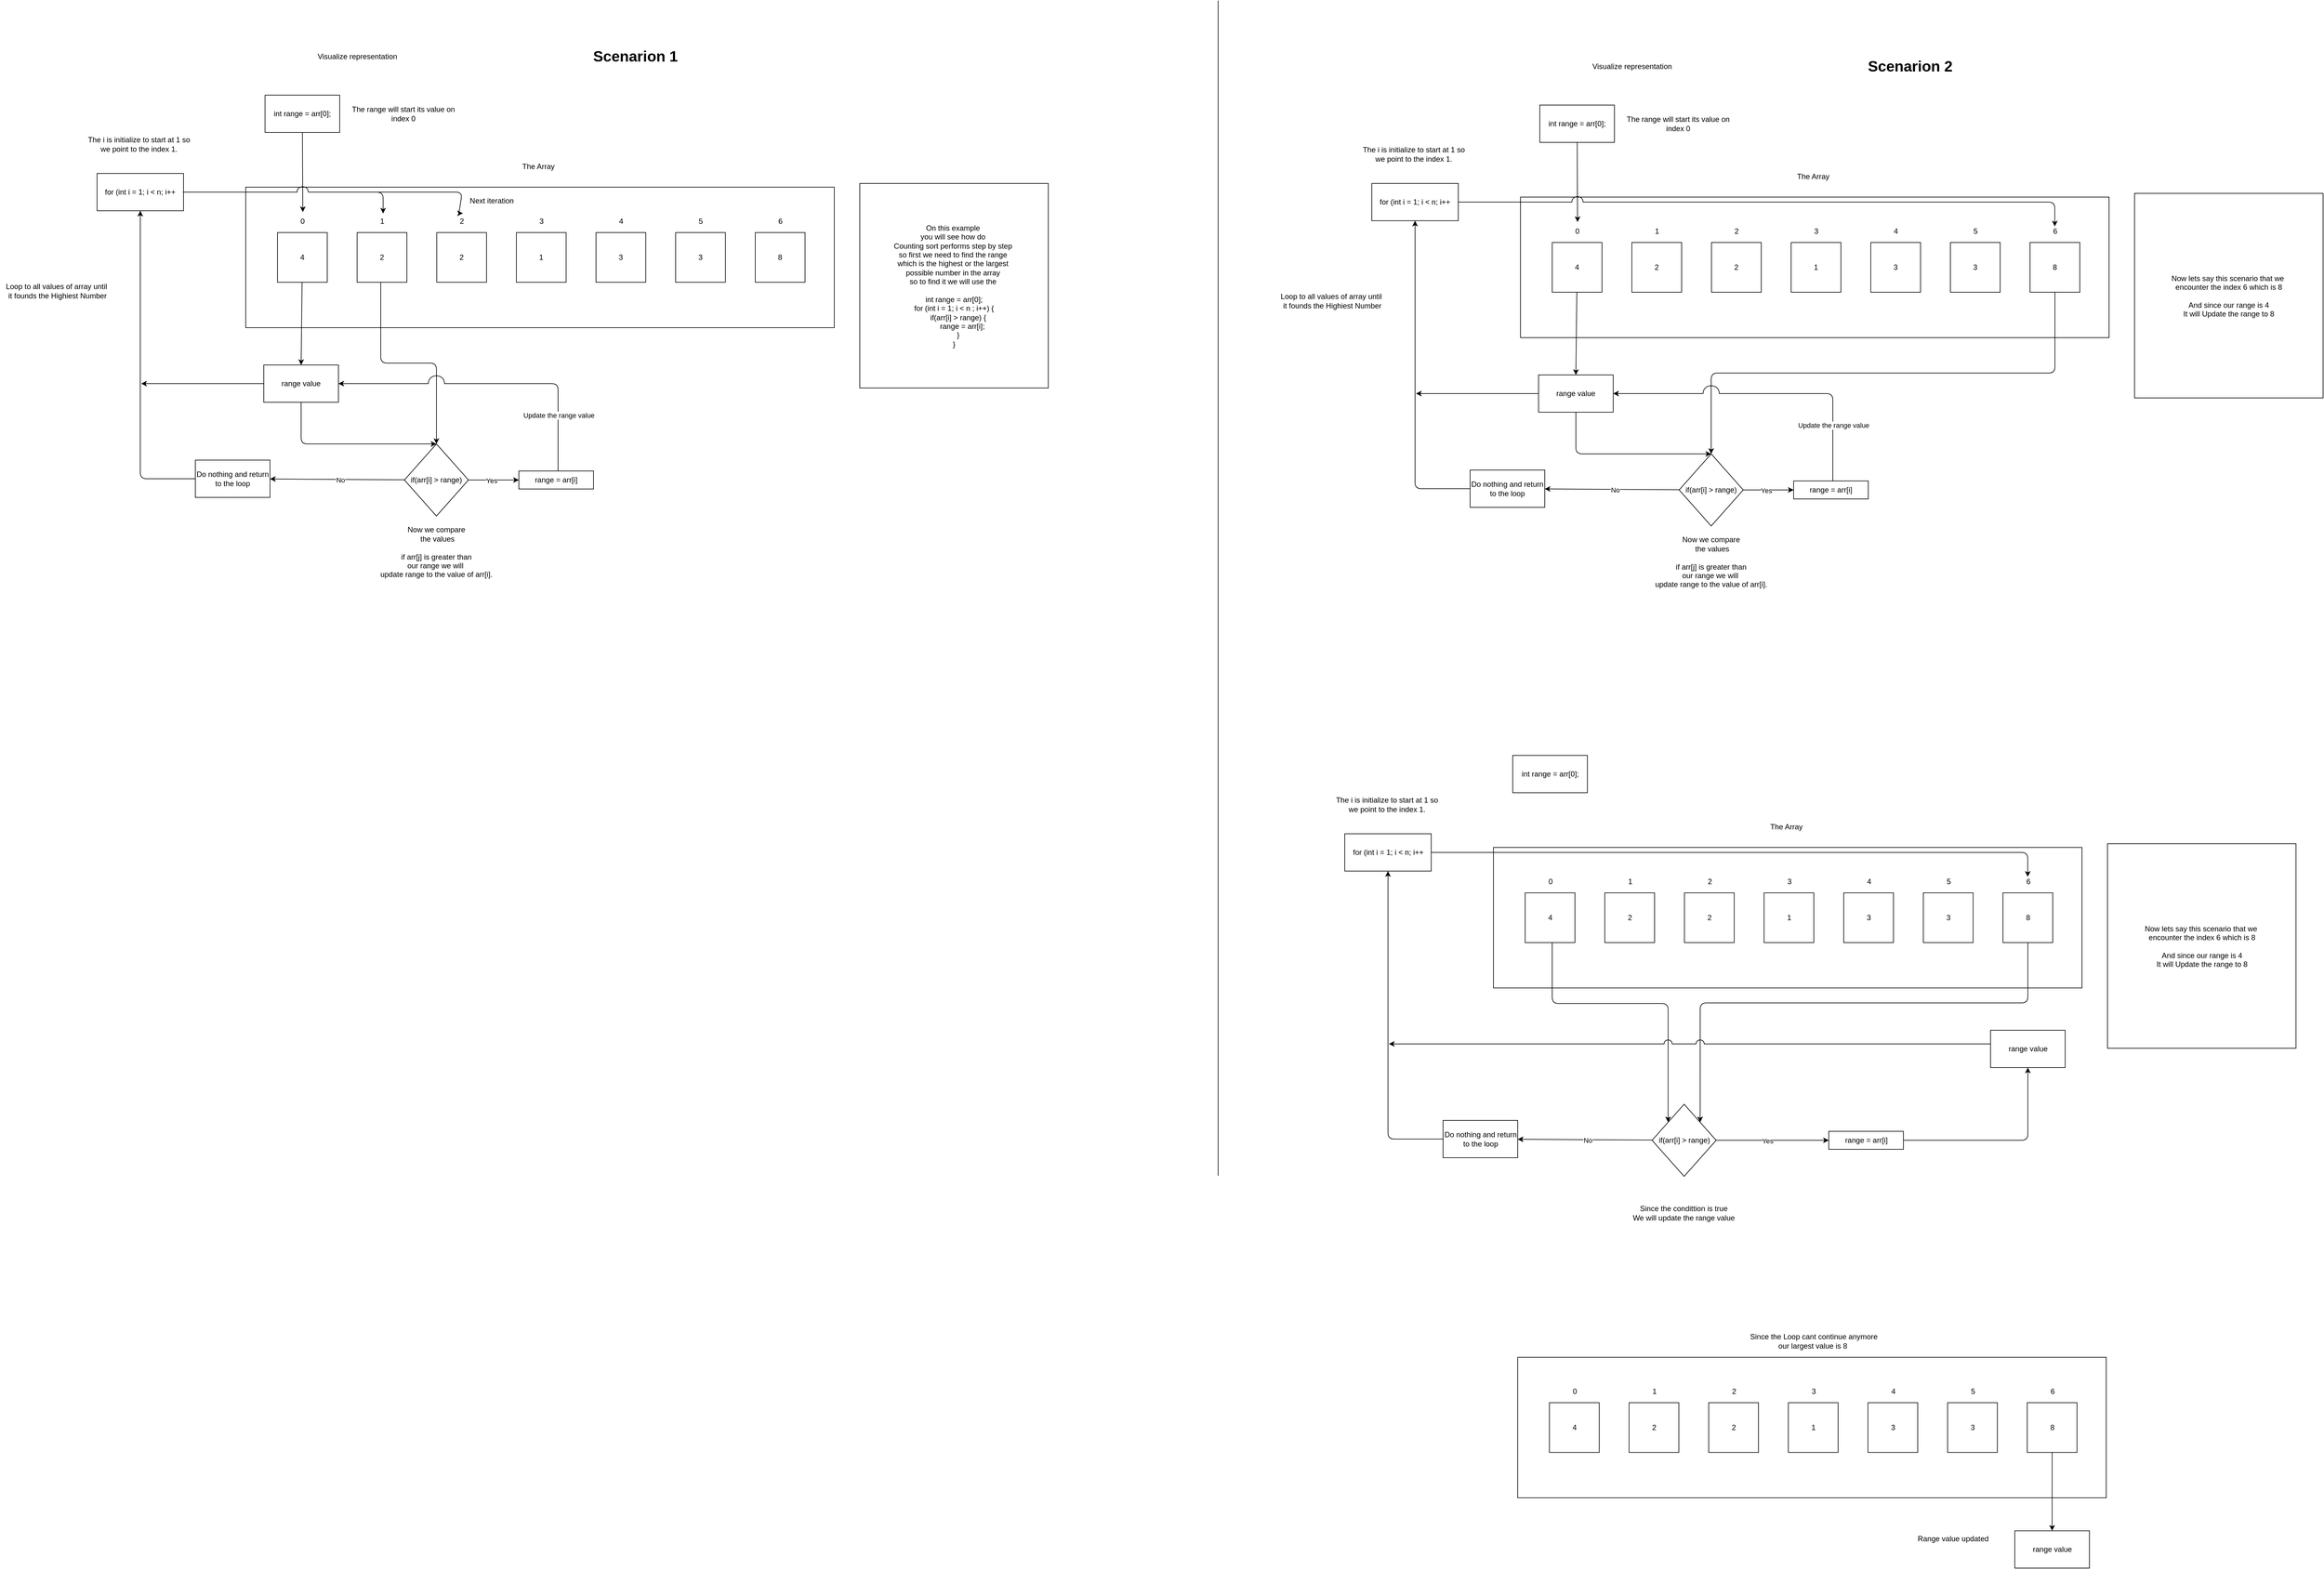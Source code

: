 <mxfile>
    <diagram id="0ZF1wBq1yI_rVIPCy_XU" name="Page-1">
        <mxGraphModel dx="3703" dy="2351" grid="0" gridSize="10" guides="1" tooltips="1" connect="1" arrows="1" fold="1" page="0" pageScale="1" pageWidth="1100" pageHeight="850" math="0" shadow="0">
            <root>
                <mxCell id="0"/>
                <mxCell id="1" parent="0"/>
                <mxCell id="2" value="Visualize representation&lt;div&gt;&lt;br&gt;&lt;/div&gt;" style="text;html=1;align=center;verticalAlign=middle;resizable=0;points=[];autosize=1;strokeColor=none;fillColor=none;movable=0;rotatable=0;deletable=0;editable=0;locked=1;connectable=0;" parent="1" vertex="1">
                    <mxGeometry x="358" y="86" width="146" height="41" as="geometry"/>
                </mxCell>
                <mxCell id="3" value="&amp;nbsp; &amp;nbsp;" style="rounded=0;whiteSpace=wrap;html=1;movable=0;resizable=0;rotatable=0;deletable=0;editable=0;locked=1;connectable=0;" parent="1" vertex="1">
                    <mxGeometry x="252" y="310" width="946" height="226" as="geometry"/>
                </mxCell>
                <mxCell id="4" value="The Array" style="text;html=1;align=center;verticalAlign=middle;resizable=0;points=[];autosize=1;strokeColor=none;fillColor=none;movable=0;rotatable=0;deletable=0;editable=0;locked=1;connectable=0;" parent="1" vertex="1">
                    <mxGeometry x="687" y="264" width="70" height="26" as="geometry"/>
                </mxCell>
                <mxCell id="38" style="edgeStyle=orthogonalEdgeStyle;html=1;entryX=0.5;entryY=0;entryDx=0;entryDy=0;exitX=0.5;exitY=1;exitDx=0;exitDy=0;movable=0;resizable=0;rotatable=0;deletable=0;editable=0;locked=1;connectable=0;" parent="1" source="44" target="37" edge="1">
                    <mxGeometry relative="1" as="geometry">
                        <mxPoint x="341" y="683" as="sourcePoint"/>
                        <Array as="points">
                            <mxPoint x="341" y="723"/>
                        </Array>
                    </mxGeometry>
                </mxCell>
                <mxCell id="68" style="edgeStyle=none;html=1;entryX=0.5;entryY=0;entryDx=0;entryDy=0;movable=0;resizable=0;rotatable=0;deletable=0;editable=0;locked=1;connectable=0;" parent="1" source="6" target="44" edge="1">
                    <mxGeometry relative="1" as="geometry"/>
                </mxCell>
                <mxCell id="6" value="4" style="whiteSpace=wrap;html=1;aspect=fixed;movable=0;resizable=0;rotatable=0;deletable=0;editable=0;locked=1;connectable=0;" parent="1" vertex="1">
                    <mxGeometry x="303" y="383" width="80" height="80" as="geometry"/>
                </mxCell>
                <mxCell id="39" style="edgeStyle=orthogonalEdgeStyle;html=1;entryX=0.5;entryY=0;entryDx=0;entryDy=0;movable=0;resizable=0;rotatable=0;deletable=0;editable=0;locked=1;connectable=0;" parent="1" source="7" target="37" edge="1">
                    <mxGeometry relative="1" as="geometry">
                        <Array as="points">
                            <mxPoint x="469" y="593"/>
                            <mxPoint x="559" y="593"/>
                        </Array>
                    </mxGeometry>
                </mxCell>
                <mxCell id="7" value="2" style="whiteSpace=wrap;html=1;aspect=fixed;movable=0;resizable=0;rotatable=0;deletable=0;editable=0;locked=1;connectable=0;" parent="1" vertex="1">
                    <mxGeometry x="431" y="383" width="80" height="80" as="geometry"/>
                </mxCell>
                <mxCell id="8" value="2" style="whiteSpace=wrap;html=1;aspect=fixed;movable=0;resizable=0;rotatable=0;deletable=0;editable=0;locked=1;connectable=0;" parent="1" vertex="1">
                    <mxGeometry x="559" y="383" width="80" height="80" as="geometry"/>
                </mxCell>
                <mxCell id="9" value="1" style="whiteSpace=wrap;html=1;aspect=fixed;movable=0;resizable=0;rotatable=0;deletable=0;editable=0;locked=1;connectable=0;" parent="1" vertex="1">
                    <mxGeometry x="687" y="383" width="80" height="80" as="geometry"/>
                </mxCell>
                <mxCell id="10" value="3" style="whiteSpace=wrap;html=1;aspect=fixed;movable=0;resizable=0;rotatable=0;deletable=0;editable=0;locked=1;connectable=0;" parent="1" vertex="1">
                    <mxGeometry x="815" y="383" width="80" height="80" as="geometry"/>
                </mxCell>
                <mxCell id="11" value="3" style="whiteSpace=wrap;html=1;aspect=fixed;movable=0;resizable=0;rotatable=0;deletable=0;editable=0;locked=1;connectable=0;" parent="1" vertex="1">
                    <mxGeometry x="943" y="383" width="80" height="80" as="geometry"/>
                </mxCell>
                <mxCell id="12" value="8" style="whiteSpace=wrap;html=1;aspect=fixed;movable=0;resizable=0;rotatable=0;deletable=0;editable=0;locked=1;connectable=0;" parent="1" vertex="1">
                    <mxGeometry x="1071" y="383" width="80" height="80" as="geometry"/>
                </mxCell>
                <mxCell id="14" value="On this example&amp;nbsp;&lt;div&gt;you will see how do&amp;nbsp;&lt;/div&gt;&lt;div&gt;Counting sort performs step by step&amp;nbsp;&lt;div&gt;so first we need to find the range&amp;nbsp;&lt;/div&gt;&lt;div&gt;which is the highest or the largest&amp;nbsp;&lt;/div&gt;&lt;div&gt;possible number in the array&amp;nbsp;&lt;/div&gt;&lt;div&gt;so to find it we will use the&amp;nbsp;&lt;/div&gt;&lt;div&gt;&lt;br&gt;&lt;/div&gt;&lt;div&gt;&lt;div&gt;int range = arr[0];&lt;/div&gt;&lt;div&gt;for (int i = 1; i &amp;lt; n ; i++) {&lt;/div&gt;&lt;div&gt;&amp;nbsp; &amp;nbsp; if(arr[i] &amp;gt; range) {&lt;/div&gt;&lt;div&gt;&amp;nbsp; &amp;nbsp; &amp;nbsp; &amp;nbsp; range = arr[i];&lt;/div&gt;&lt;div&gt;&amp;nbsp; &amp;nbsp; }&lt;/div&gt;&lt;div&gt;}&lt;/div&gt;&lt;/div&gt;&lt;/div&gt;" style="rounded=0;whiteSpace=wrap;html=1;movable=0;resizable=0;rotatable=0;deletable=0;editable=0;locked=1;connectable=0;" parent="1" vertex="1">
                    <mxGeometry x="1239" y="304" width="303" height="329" as="geometry"/>
                </mxCell>
                <mxCell id="16" value="0" style="text;html=1;align=center;verticalAlign=middle;resizable=0;points=[];autosize=1;strokeColor=none;fillColor=none;movable=0;rotatable=0;deletable=0;editable=0;locked=1;connectable=0;" parent="1" vertex="1">
                    <mxGeometry x="330.5" y="352" width="25" height="26" as="geometry"/>
                </mxCell>
                <mxCell id="17" value="1" style="text;html=1;align=center;verticalAlign=middle;resizable=0;points=[];autosize=1;strokeColor=none;fillColor=none;movable=0;rotatable=0;deletable=0;editable=0;locked=1;connectable=0;" parent="1" vertex="1">
                    <mxGeometry x="458.5" y="352" width="25" height="26" as="geometry"/>
                </mxCell>
                <mxCell id="18" value="2" style="text;html=1;align=center;verticalAlign=middle;resizable=0;points=[];autosize=1;strokeColor=none;fillColor=none;movable=0;rotatable=0;deletable=0;editable=0;locked=1;connectable=0;" parent="1" vertex="1">
                    <mxGeometry x="586.5" y="352" width="25" height="26" as="geometry"/>
                </mxCell>
                <mxCell id="19" value="3" style="text;html=1;align=center;verticalAlign=middle;resizable=0;points=[];autosize=1;strokeColor=none;fillColor=none;movable=0;rotatable=0;deletable=0;editable=0;locked=1;connectable=0;" parent="1" vertex="1">
                    <mxGeometry x="714.5" y="352" width="25" height="26" as="geometry"/>
                </mxCell>
                <mxCell id="20" value="4" style="text;html=1;align=center;verticalAlign=middle;resizable=0;points=[];autosize=1;strokeColor=none;fillColor=none;movable=0;rotatable=0;deletable=0;editable=0;locked=1;connectable=0;" parent="1" vertex="1">
                    <mxGeometry x="842.5" y="352" width="25" height="26" as="geometry"/>
                </mxCell>
                <mxCell id="21" value="5" style="text;html=1;align=center;verticalAlign=middle;resizable=0;points=[];autosize=1;strokeColor=none;fillColor=none;movable=0;rotatable=0;deletable=0;editable=0;locked=1;connectable=0;" parent="1" vertex="1">
                    <mxGeometry x="970.5" y="352" width="25" height="26" as="geometry"/>
                </mxCell>
                <mxCell id="22" value="6" style="text;html=1;align=center;verticalAlign=middle;resizable=0;points=[];autosize=1;strokeColor=none;fillColor=none;movable=0;rotatable=0;deletable=0;editable=0;locked=1;connectable=0;" parent="1" vertex="1">
                    <mxGeometry x="1098.5" y="352" width="25" height="26" as="geometry"/>
                </mxCell>
                <mxCell id="25" value="int &lt;font style=&quot;color: light-dark(rgb(0, 0, 0), rgb(71, 218, 255));&quot;&gt;range&lt;/font&gt; = arr[0];" style="rounded=0;whiteSpace=wrap;html=1;movable=0;resizable=0;rotatable=0;deletable=0;editable=0;locked=1;connectable=0;" parent="1" vertex="1">
                    <mxGeometry x="283" y="162" width="120" height="60" as="geometry"/>
                </mxCell>
                <mxCell id="26" style="edgeStyle=none;html=1;entryX=0.528;entryY=-0.074;entryDx=0;entryDy=0;entryPerimeter=0;strokeColor=light-dark(#000000,#47DAFF);jumpStyle=arc;jumpSize=11;movable=0;resizable=0;rotatable=0;deletable=0;editable=0;locked=1;connectable=0;" parent="1" source="25" target="16" edge="1">
                    <mxGeometry relative="1" as="geometry"/>
                </mxCell>
                <mxCell id="27" value="The range will start its value on&lt;br&gt;index 0" style="text;html=1;align=center;verticalAlign=middle;resizable=0;points=[];autosize=1;strokeColor=none;fillColor=none;movable=0;rotatable=0;deletable=0;editable=0;locked=1;connectable=0;" parent="1" vertex="1">
                    <mxGeometry x="413" y="171.5" width="183" height="41" as="geometry"/>
                </mxCell>
                <mxCell id="29" value="for (int i = 1; i &amp;lt; n; i++" style="rounded=0;whiteSpace=wrap;html=1;movable=0;resizable=0;rotatable=0;deletable=0;editable=0;locked=1;connectable=0;" parent="1" vertex="1">
                    <mxGeometry x="13" y="288" width="139" height="60" as="geometry"/>
                </mxCell>
                <mxCell id="34" value="" style="endArrow=classic;html=1;exitX=1;exitY=0.5;exitDx=0;exitDy=0;edgeStyle=orthogonalEdgeStyle;entryX=0.571;entryY=0.016;entryDx=0;entryDy=0;entryPerimeter=0;movable=0;resizable=0;rotatable=0;deletable=0;editable=0;locked=1;connectable=0;strokeColor=light-dark(#000000,#FF6666);jumpStyle=arc;jumpSize=18;" parent="1" source="29" target="17" edge="1">
                    <mxGeometry width="50" height="50" relative="1" as="geometry">
                        <mxPoint x="226" y="519" as="sourcePoint"/>
                        <mxPoint x="475" y="336" as="targetPoint"/>
                        <Array as="points">
                            <mxPoint x="151" y="318"/>
                            <mxPoint x="472" y="318"/>
                            <mxPoint x="472" y="352"/>
                        </Array>
                    </mxGeometry>
                </mxCell>
                <mxCell id="36" value="The &lt;font style=&quot;color: light-dark(rgb(0, 0, 0), rgb(255, 102, 102));&quot;&gt;i&lt;/font&gt;&amp;nbsp;is initialize to start at 1 so&lt;div&gt;we point to the index 1.&lt;/div&gt;" style="text;html=1;align=center;verticalAlign=middle;resizable=0;points=[];autosize=1;strokeColor=none;fillColor=none;movable=0;rotatable=0;deletable=0;editable=0;locked=1;connectable=0;" parent="1" vertex="1">
                    <mxGeometry x="-11" y="220" width="182" height="41" as="geometry"/>
                </mxCell>
                <mxCell id="48" value="" style="edgeStyle=none;html=1;movable=0;resizable=0;rotatable=0;deletable=0;editable=0;locked=1;connectable=0;" parent="1" source="37" target="47" edge="1">
                    <mxGeometry relative="1" as="geometry"/>
                </mxCell>
                <mxCell id="49" value="&lt;font style=&quot;color: light-dark(rgb(0, 0, 0), rgb(255, 102, 102));&quot;&gt;No&lt;/font&gt;" style="edgeLabel;html=1;align=center;verticalAlign=middle;resizable=0;points=[];movable=0;rotatable=0;deletable=0;editable=0;locked=1;connectable=0;" parent="48" vertex="1" connectable="0">
                    <mxGeometry x="-0.038" y="1" relative="1" as="geometry">
                        <mxPoint as="offset"/>
                    </mxGeometry>
                </mxCell>
                <mxCell id="65" style="edgeStyle=none;html=1;movable=0;resizable=0;rotatable=0;deletable=0;editable=0;locked=1;connectable=0;" parent="1" source="37" target="56" edge="1">
                    <mxGeometry relative="1" as="geometry"/>
                </mxCell>
                <mxCell id="66" value="&lt;font style=&quot;color: light-dark(rgb(0, 0, 0), rgb(51, 255, 51));&quot;&gt;Yes&lt;/font&gt;" style="edgeLabel;html=1;align=center;verticalAlign=middle;resizable=0;points=[];movable=0;rotatable=0;deletable=0;editable=0;locked=1;connectable=0;" parent="65" vertex="1" connectable="0">
                    <mxGeometry x="-0.086" y="-1" relative="1" as="geometry">
                        <mxPoint as="offset"/>
                    </mxGeometry>
                </mxCell>
                <mxCell id="37" value="if(arr[i] &amp;gt; range)" style="rhombus;whiteSpace=wrap;html=1;movable=0;resizable=0;rotatable=0;deletable=0;editable=0;locked=1;connectable=0;" parent="1" vertex="1">
                    <mxGeometry x="507" y="723" width="103" height="116" as="geometry"/>
                </mxCell>
                <mxCell id="50" style="edgeStyle=orthogonalEdgeStyle;html=1;entryX=0.5;entryY=1;entryDx=0;entryDy=0;strokeColor=light-dark(#000000,#FF6666);jumpStyle=arc;jumpSize=24;movable=0;resizable=0;rotatable=0;deletable=0;editable=0;locked=1;connectable=0;" parent="1" source="47" target="29" edge="1">
                    <mxGeometry relative="1" as="geometry">
                        <mxPoint x="407" y="640" as="targetPoint"/>
                        <Array as="points">
                            <mxPoint x="83" y="779"/>
                        </Array>
                    </mxGeometry>
                </mxCell>
                <mxCell id="47" value="Do nothing and return to the loop" style="whiteSpace=wrap;html=1;movable=0;resizable=0;rotatable=0;deletable=0;editable=0;locked=1;connectable=0;" parent="1" vertex="1">
                    <mxGeometry x="171" y="749" width="120" height="60" as="geometry"/>
                </mxCell>
                <mxCell id="52" value="Now we compare&lt;div&gt;&amp;nbsp;the values&lt;/div&gt;&lt;div&gt;&lt;br&gt;&lt;/div&gt;&lt;div&gt;&amp;nbsp;if arr[j] is greater than&amp;nbsp;&lt;div&gt;our range we will&amp;nbsp;&lt;div&gt;update range to the value of arr[i].&lt;/div&gt;&lt;/div&gt;&lt;/div&gt;" style="text;html=1;align=center;verticalAlign=middle;resizable=0;points=[];autosize=1;strokeColor=none;fillColor=none;movable=0;rotatable=0;deletable=0;editable=0;locked=1;connectable=0;" parent="1" vertex="1">
                    <mxGeometry x="458.5" y="848" width="198" height="98" as="geometry"/>
                </mxCell>
                <mxCell id="67" style="edgeStyle=orthogonalEdgeStyle;html=1;entryX=1;entryY=0.5;entryDx=0;entryDy=0;strokeColor=light-dark(#000000,#33FF33);jumpStyle=arc;jumpSize=26;movable=0;resizable=0;rotatable=0;deletable=0;editable=0;locked=1;connectable=0;" parent="1" source="56" target="44" edge="1">
                    <mxGeometry relative="1" as="geometry">
                        <Array as="points">
                            <mxPoint x="754" y="626"/>
                        </Array>
                    </mxGeometry>
                </mxCell>
                <mxCell id="69" value="&lt;font style=&quot;color: light-dark(rgb(0, 0, 0), rgb(51, 255, 51));&quot;&gt;Update the range value&lt;/font&gt;" style="edgeLabel;html=1;align=center;verticalAlign=middle;resizable=0;points=[];movable=0;rotatable=0;deletable=0;editable=0;locked=1;connectable=0;" parent="67" vertex="1" connectable="0">
                    <mxGeometry x="-0.637" y="-1" relative="1" as="geometry">
                        <mxPoint as="offset"/>
                    </mxGeometry>
                </mxCell>
                <mxCell id="56" value="range = arr[i]" style="rounded=0;whiteSpace=wrap;html=1;movable=0;resizable=0;rotatable=0;deletable=0;editable=0;locked=1;connectable=0;" parent="1" vertex="1">
                    <mxGeometry x="691" y="766.5" width="120" height="29" as="geometry"/>
                </mxCell>
                <mxCell id="57" value="Loop to all values of array until&amp;nbsp;&lt;br&gt;it founds the Highiest Number" style="text;html=1;align=center;verticalAlign=middle;resizable=0;points=[];autosize=1;strokeColor=none;fillColor=none;movable=0;rotatable=0;deletable=0;editable=0;locked=1;connectable=0;" parent="1" vertex="1">
                    <mxGeometry x="-143" y="456" width="184" height="41" as="geometry"/>
                </mxCell>
                <mxCell id="62" value="" style="endArrow=classic;html=1;edgeStyle=orthogonalEdgeStyle;entryX=0.571;entryY=0.016;entryDx=0;entryDy=0;entryPerimeter=0;movable=0;resizable=0;rotatable=0;deletable=0;editable=0;locked=1;connectable=0;strokeColor=light-dark(#000000,#CC00CC);jumpStyle=arc;jumpSize=18;" parent="1" edge="1">
                    <mxGeometry width="50" height="50" relative="1" as="geometry">
                        <mxPoint x="459" y="318" as="sourcePoint"/>
                        <mxPoint x="601" y="352" as="targetPoint"/>
                        <Array as="points">
                            <mxPoint x="600" y="318"/>
                            <mxPoint x="600" y="352"/>
                        </Array>
                    </mxGeometry>
                </mxCell>
                <mxCell id="63" value="&lt;font style=&quot;color: light-dark(rgb(0, 0, 0), rgb(204, 0, 204));&quot;&gt;Next iteration&lt;/font&gt;" style="text;html=1;align=center;verticalAlign=middle;resizable=0;points=[];autosize=1;strokeColor=none;fillColor=none;movable=0;rotatable=0;deletable=0;editable=0;locked=1;connectable=0;" parent="1" vertex="1">
                    <mxGeometry x="602" y="319" width="89" height="26" as="geometry"/>
                </mxCell>
                <mxCell id="70" style="edgeStyle=orthogonalEdgeStyle;html=1;strokeColor=light-dark(#000000,#33FF33);movable=0;resizable=0;rotatable=0;deletable=0;editable=0;locked=1;connectable=0;" parent="1" source="44" edge="1">
                    <mxGeometry relative="1" as="geometry">
                        <mxPoint x="84" y="626" as="targetPoint"/>
                        <Array as="points">
                            <mxPoint x="231" y="626"/>
                        </Array>
                    </mxGeometry>
                </mxCell>
                <mxCell id="44" value="range value" style="whiteSpace=wrap;html=1;rounded=0;movable=0;resizable=0;rotatable=0;deletable=0;editable=0;locked=1;connectable=0;" parent="1" vertex="1">
                    <mxGeometry x="281" y="596" width="120" height="60" as="geometry"/>
                </mxCell>
                <mxCell id="72" value="&lt;h1&gt;Scenarion 1&lt;/h1&gt;" style="text;html=1;align=center;verticalAlign=middle;resizable=0;points=[];autosize=1;strokeColor=none;fillColor=none;movable=0;rotatable=0;deletable=0;editable=0;locked=1;connectable=0;" parent="1" vertex="1">
                    <mxGeometry x="801" y="63" width="154" height="73" as="geometry"/>
                </mxCell>
                <mxCell id="74" value="Visualize representation&lt;div&gt;&lt;br&gt;&lt;/div&gt;" style="text;html=1;align=center;verticalAlign=middle;resizable=0;points=[];autosize=1;strokeColor=none;fillColor=none;movable=0;rotatable=0;deletable=0;editable=0;locked=1;connectable=0;" parent="1" vertex="1">
                    <mxGeometry x="2407" y="102" width="146" height="41" as="geometry"/>
                </mxCell>
                <mxCell id="75" value="&amp;nbsp; &amp;nbsp;" style="rounded=0;whiteSpace=wrap;html=1;movable=0;resizable=0;rotatable=0;deletable=0;editable=0;locked=1;connectable=0;" parent="1" vertex="1">
                    <mxGeometry x="2301" y="326" width="946" height="226" as="geometry"/>
                </mxCell>
                <mxCell id="76" value="The Array" style="text;html=1;align=center;verticalAlign=middle;resizable=0;points=[];autosize=1;strokeColor=none;fillColor=none;movable=0;rotatable=0;deletable=0;editable=0;locked=1;connectable=0;" parent="1" vertex="1">
                    <mxGeometry x="2736" y="280" width="70" height="26" as="geometry"/>
                </mxCell>
                <mxCell id="77" style="edgeStyle=orthogonalEdgeStyle;html=1;entryX=0.5;entryY=0;entryDx=0;entryDy=0;exitX=0.5;exitY=1;exitDx=0;exitDy=0;movable=0;resizable=0;rotatable=0;deletable=0;editable=0;locked=1;connectable=0;" parent="1" source="116" target="105" edge="1">
                    <mxGeometry relative="1" as="geometry">
                        <mxPoint x="2390" y="699" as="sourcePoint"/>
                        <Array as="points">
                            <mxPoint x="2390" y="739"/>
                        </Array>
                    </mxGeometry>
                </mxCell>
                <mxCell id="78" style="edgeStyle=none;html=1;entryX=0.5;entryY=0;entryDx=0;entryDy=0;movable=0;resizable=0;rotatable=0;deletable=0;editable=0;locked=1;connectable=0;" parent="1" source="79" target="116" edge="1">
                    <mxGeometry relative="1" as="geometry"/>
                </mxCell>
                <mxCell id="79" value="4" style="whiteSpace=wrap;html=1;aspect=fixed;movable=0;resizable=0;rotatable=0;deletable=0;editable=0;locked=1;connectable=0;" parent="1" vertex="1">
                    <mxGeometry x="2352" y="399" width="80" height="80" as="geometry"/>
                </mxCell>
                <mxCell id="80" style="edgeStyle=orthogonalEdgeStyle;html=1;entryX=0.5;entryY=0;entryDx=0;entryDy=0;movable=0;resizable=0;rotatable=0;deletable=0;editable=0;locked=1;connectable=0;exitX=0.5;exitY=1;exitDx=0;exitDy=0;" parent="1" source="86" target="105" edge="1">
                    <mxGeometry relative="1" as="geometry">
                        <Array as="points">
                            <mxPoint x="3160" y="609"/>
                            <mxPoint x="2608" y="609"/>
                        </Array>
                    </mxGeometry>
                </mxCell>
                <mxCell id="81" value="2" style="whiteSpace=wrap;html=1;aspect=fixed;movable=0;resizable=0;rotatable=0;deletable=0;editable=0;locked=1;connectable=0;" parent="1" vertex="1">
                    <mxGeometry x="2480" y="399" width="80" height="80" as="geometry"/>
                </mxCell>
                <mxCell id="82" value="2" style="whiteSpace=wrap;html=1;aspect=fixed;movable=0;resizable=0;rotatable=0;deletable=0;editable=0;locked=1;connectable=0;" parent="1" vertex="1">
                    <mxGeometry x="2608" y="399" width="80" height="80" as="geometry"/>
                </mxCell>
                <mxCell id="83" value="1" style="whiteSpace=wrap;html=1;aspect=fixed;movable=0;resizable=0;rotatable=0;deletable=0;editable=0;locked=1;connectable=0;" parent="1" vertex="1">
                    <mxGeometry x="2736" y="399" width="80" height="80" as="geometry"/>
                </mxCell>
                <mxCell id="84" value="3" style="whiteSpace=wrap;html=1;aspect=fixed;movable=0;resizable=0;rotatable=0;deletable=0;editable=0;locked=1;connectable=0;" parent="1" vertex="1">
                    <mxGeometry x="2864" y="399" width="80" height="80" as="geometry"/>
                </mxCell>
                <mxCell id="85" value="3" style="whiteSpace=wrap;html=1;aspect=fixed;movable=0;resizable=0;rotatable=0;deletable=0;editable=0;locked=1;connectable=0;" parent="1" vertex="1">
                    <mxGeometry x="2992" y="399" width="80" height="80" as="geometry"/>
                </mxCell>
                <mxCell id="86" value="8" style="whiteSpace=wrap;html=1;aspect=fixed;movable=0;resizable=0;rotatable=0;deletable=0;editable=0;locked=1;connectable=0;" parent="1" vertex="1">
                    <mxGeometry x="3120" y="399" width="80" height="80" as="geometry"/>
                </mxCell>
                <mxCell id="87" value="Now lets say this scenario that we&amp;nbsp;&lt;div&gt;encounter the index 6 which is 8&lt;br&gt;&lt;br&gt;And since our range is 4&lt;br&gt;It will Update the range to 8&lt;/div&gt;" style="rounded=0;whiteSpace=wrap;html=1;movable=0;resizable=0;rotatable=0;deletable=0;editable=0;locked=1;connectable=0;" parent="1" vertex="1">
                    <mxGeometry x="3288" y="320" width="303" height="329" as="geometry"/>
                </mxCell>
                <mxCell id="88" value="0" style="text;html=1;align=center;verticalAlign=middle;resizable=0;points=[];autosize=1;strokeColor=none;fillColor=none;movable=0;rotatable=0;deletable=0;editable=0;locked=1;connectable=0;" parent="1" vertex="1">
                    <mxGeometry x="2379.5" y="368" width="25" height="26" as="geometry"/>
                </mxCell>
                <mxCell id="89" value="1" style="text;html=1;align=center;verticalAlign=middle;resizable=0;points=[];autosize=1;strokeColor=none;fillColor=none;movable=0;rotatable=0;deletable=0;editable=0;locked=1;connectable=0;" parent="1" vertex="1">
                    <mxGeometry x="2507.5" y="368" width="25" height="26" as="geometry"/>
                </mxCell>
                <mxCell id="90" value="2" style="text;html=1;align=center;verticalAlign=middle;resizable=0;points=[];autosize=1;strokeColor=none;fillColor=none;movable=0;rotatable=0;deletable=0;editable=0;locked=1;connectable=0;" parent="1" vertex="1">
                    <mxGeometry x="2635.5" y="368" width="25" height="26" as="geometry"/>
                </mxCell>
                <mxCell id="91" value="3" style="text;html=1;align=center;verticalAlign=middle;resizable=0;points=[];autosize=1;strokeColor=none;fillColor=none;movable=0;rotatable=0;deletable=0;editable=0;locked=1;connectable=0;" parent="1" vertex="1">
                    <mxGeometry x="2763.5" y="368" width="25" height="26" as="geometry"/>
                </mxCell>
                <mxCell id="92" value="4" style="text;html=1;align=center;verticalAlign=middle;resizable=0;points=[];autosize=1;strokeColor=none;fillColor=none;movable=0;rotatable=0;deletable=0;editable=0;locked=1;connectable=0;" parent="1" vertex="1">
                    <mxGeometry x="2891.5" y="368" width="25" height="26" as="geometry"/>
                </mxCell>
                <mxCell id="93" value="5" style="text;html=1;align=center;verticalAlign=middle;resizable=0;points=[];autosize=1;strokeColor=none;fillColor=none;movable=0;rotatable=0;deletable=0;editable=0;locked=1;connectable=0;" parent="1" vertex="1">
                    <mxGeometry x="3019.5" y="368" width="25" height="26" as="geometry"/>
                </mxCell>
                <mxCell id="94" value="6" style="text;html=1;align=center;verticalAlign=middle;resizable=0;points=[];autosize=1;strokeColor=none;fillColor=none;movable=0;rotatable=0;deletable=0;editable=0;locked=1;connectable=0;" parent="1" vertex="1">
                    <mxGeometry x="3147.5" y="368" width="25" height="26" as="geometry"/>
                </mxCell>
                <mxCell id="95" value="int &lt;font style=&quot;color: light-dark(rgb(0, 0, 0), rgb(71, 218, 255));&quot;&gt;range&lt;/font&gt; = arr[0];" style="rounded=0;whiteSpace=wrap;html=1;movable=0;resizable=0;rotatable=0;deletable=0;editable=0;locked=1;connectable=0;" parent="1" vertex="1">
                    <mxGeometry x="2332" y="178" width="120" height="60" as="geometry"/>
                </mxCell>
                <mxCell id="96" style="edgeStyle=none;html=1;entryX=0.528;entryY=-0.074;entryDx=0;entryDy=0;entryPerimeter=0;strokeColor=light-dark(#000000,#47DAFF);jumpStyle=arc;jumpSize=11;movable=0;resizable=0;rotatable=0;deletable=0;editable=0;locked=1;connectable=0;" parent="1" source="95" target="88" edge="1">
                    <mxGeometry relative="1" as="geometry"/>
                </mxCell>
                <mxCell id="97" value="The range will start its value on&lt;br&gt;index 0" style="text;html=1;align=center;verticalAlign=middle;resizable=0;points=[];autosize=1;strokeColor=none;fillColor=none;movable=0;rotatable=0;deletable=0;editable=0;locked=1;connectable=0;" parent="1" vertex="1">
                    <mxGeometry x="2462" y="187.5" width="183" height="41" as="geometry"/>
                </mxCell>
                <mxCell id="98" value="for (int i = 1; i &amp;lt; n; i++" style="rounded=0;whiteSpace=wrap;html=1;movable=0;resizable=0;rotatable=0;deletable=0;editable=0;locked=1;connectable=0;" parent="1" vertex="1">
                    <mxGeometry x="2062" y="304" width="139" height="60" as="geometry"/>
                </mxCell>
                <mxCell id="99" value="" style="endArrow=classic;html=1;exitX=1;exitY=0.5;exitDx=0;exitDy=0;edgeStyle=orthogonalEdgeStyle;movable=0;resizable=0;rotatable=0;deletable=0;editable=0;locked=1;connectable=0;strokeColor=light-dark(#000000,#FF6666);jumpStyle=arc;jumpSize=18;entryX=0.493;entryY=0.196;entryDx=0;entryDy=0;entryPerimeter=0;" parent="1" source="98" target="94" edge="1">
                    <mxGeometry width="50" height="50" relative="1" as="geometry">
                        <mxPoint x="2275" y="535" as="sourcePoint"/>
                        <mxPoint x="2524" y="352" as="targetPoint"/>
                        <Array as="points"/>
                    </mxGeometry>
                </mxCell>
                <mxCell id="100" value="The &lt;font style=&quot;color: light-dark(rgb(0, 0, 0), rgb(255, 102, 102));&quot;&gt;i&lt;/font&gt;&amp;nbsp;is initialize to start at 1 so&lt;div&gt;we point to the index 1.&lt;/div&gt;" style="text;html=1;align=center;verticalAlign=middle;resizable=0;points=[];autosize=1;strokeColor=none;fillColor=none;movable=0;rotatable=0;deletable=0;editable=0;locked=1;connectable=0;" parent="1" vertex="1">
                    <mxGeometry x="2038" y="236" width="182" height="41" as="geometry"/>
                </mxCell>
                <mxCell id="101" value="" style="edgeStyle=none;html=1;movable=0;resizable=0;rotatable=0;deletable=0;editable=0;locked=1;connectable=0;" parent="1" source="105" target="107" edge="1">
                    <mxGeometry relative="1" as="geometry"/>
                </mxCell>
                <mxCell id="102" value="&lt;font style=&quot;color: light-dark(rgb(0, 0, 0), rgb(255, 102, 102));&quot;&gt;No&lt;/font&gt;" style="edgeLabel;html=1;align=center;verticalAlign=middle;resizable=0;points=[];movable=0;rotatable=0;deletable=0;editable=0;locked=1;connectable=0;" parent="101" vertex="1" connectable="0">
                    <mxGeometry x="-0.038" y="1" relative="1" as="geometry">
                        <mxPoint as="offset"/>
                    </mxGeometry>
                </mxCell>
                <mxCell id="103" style="edgeStyle=none;html=1;movable=0;resizable=0;rotatable=0;deletable=0;editable=0;locked=1;connectable=0;" parent="1" source="105" target="111" edge="1">
                    <mxGeometry relative="1" as="geometry"/>
                </mxCell>
                <mxCell id="104" value="&lt;font style=&quot;color: light-dark(rgb(0, 0, 0), rgb(51, 255, 51));&quot;&gt;Yes&lt;/font&gt;" style="edgeLabel;html=1;align=center;verticalAlign=middle;resizable=0;points=[];movable=0;rotatable=0;deletable=0;editable=0;locked=1;connectable=0;" parent="103" vertex="1" connectable="0">
                    <mxGeometry x="-0.086" y="-1" relative="1" as="geometry">
                        <mxPoint as="offset"/>
                    </mxGeometry>
                </mxCell>
                <mxCell id="105" value="if(arr[i] &amp;gt; range)" style="rhombus;whiteSpace=wrap;html=1;movable=0;resizable=0;rotatable=0;deletable=0;editable=0;locked=1;connectable=0;" parent="1" vertex="1">
                    <mxGeometry x="2556" y="739" width="103" height="116" as="geometry"/>
                </mxCell>
                <mxCell id="106" style="edgeStyle=orthogonalEdgeStyle;html=1;entryX=0.5;entryY=1;entryDx=0;entryDy=0;strokeColor=light-dark(#000000,#FF6666);jumpStyle=arc;jumpSize=24;movable=0;resizable=0;rotatable=0;deletable=0;editable=0;locked=1;connectable=0;" parent="1" source="107" target="98" edge="1">
                    <mxGeometry relative="1" as="geometry">
                        <mxPoint x="2456" y="656" as="targetPoint"/>
                        <Array as="points">
                            <mxPoint x="2132" y="795"/>
                        </Array>
                    </mxGeometry>
                </mxCell>
                <mxCell id="107" value="Do nothing and return to the loop" style="whiteSpace=wrap;html=1;movable=0;resizable=0;rotatable=0;deletable=0;editable=0;locked=1;connectable=0;" parent="1" vertex="1">
                    <mxGeometry x="2220" y="765" width="120" height="60" as="geometry"/>
                </mxCell>
                <mxCell id="108" value="Now we compare&lt;div&gt;&amp;nbsp;the values&lt;/div&gt;&lt;div&gt;&lt;br&gt;&lt;/div&gt;&lt;div&gt;&amp;nbsp;if arr[j] is greater than&amp;nbsp;&lt;div&gt;our range we will&amp;nbsp;&lt;div&gt;update range to the value of arr[i].&lt;/div&gt;&lt;/div&gt;&lt;/div&gt;" style="text;html=1;align=center;verticalAlign=middle;resizable=0;points=[];autosize=1;strokeColor=none;fillColor=none;movable=0;rotatable=0;deletable=0;editable=0;locked=1;connectable=0;" parent="1" vertex="1">
                    <mxGeometry x="2507.5" y="864" width="198" height="98" as="geometry"/>
                </mxCell>
                <mxCell id="109" style="edgeStyle=orthogonalEdgeStyle;html=1;entryX=1;entryY=0.5;entryDx=0;entryDy=0;strokeColor=light-dark(#000000,#33FF33);jumpStyle=arc;jumpSize=26;movable=0;resizable=0;rotatable=0;deletable=0;editable=0;locked=1;connectable=0;" parent="1" source="111" target="116" edge="1">
                    <mxGeometry relative="1" as="geometry">
                        <Array as="points">
                            <mxPoint x="2803" y="642"/>
                        </Array>
                    </mxGeometry>
                </mxCell>
                <mxCell id="110" value="&lt;font style=&quot;color: light-dark(rgb(0, 0, 0), rgb(51, 255, 51));&quot;&gt;Update the range value&lt;/font&gt;" style="edgeLabel;html=1;align=center;verticalAlign=middle;resizable=0;points=[];movable=0;rotatable=0;deletable=0;editable=0;locked=1;connectable=0;" parent="109" vertex="1" connectable="0">
                    <mxGeometry x="-0.637" y="-1" relative="1" as="geometry">
                        <mxPoint as="offset"/>
                    </mxGeometry>
                </mxCell>
                <mxCell id="111" value="range = arr[i]" style="rounded=0;whiteSpace=wrap;html=1;movable=0;resizable=0;rotatable=0;deletable=0;editable=0;locked=1;connectable=0;" parent="1" vertex="1">
                    <mxGeometry x="2740" y="782.5" width="120" height="29" as="geometry"/>
                </mxCell>
                <mxCell id="112" value="Loop to all values of array until&amp;nbsp;&lt;br&gt;it founds the Highiest Number" style="text;html=1;align=center;verticalAlign=middle;resizable=0;points=[];autosize=1;strokeColor=none;fillColor=none;movable=0;rotatable=0;deletable=0;editable=0;locked=1;connectable=0;" parent="1" vertex="1">
                    <mxGeometry x="1906" y="472" width="184" height="41" as="geometry"/>
                </mxCell>
                <mxCell id="115" style="edgeStyle=orthogonalEdgeStyle;html=1;strokeColor=light-dark(#000000,#33FF33);movable=0;resizable=0;rotatable=0;deletable=0;editable=0;locked=1;connectable=0;" parent="1" source="116" edge="1">
                    <mxGeometry relative="1" as="geometry">
                        <mxPoint x="2133" y="642" as="targetPoint"/>
                        <Array as="points">
                            <mxPoint x="2280" y="642"/>
                        </Array>
                    </mxGeometry>
                </mxCell>
                <mxCell id="116" value="range value" style="whiteSpace=wrap;html=1;rounded=0;movable=0;resizable=0;rotatable=0;deletable=0;editable=0;locked=1;connectable=0;" parent="1" vertex="1">
                    <mxGeometry x="2330" y="612" width="120" height="60" as="geometry"/>
                </mxCell>
                <mxCell id="117" value="&lt;h1&gt;Scenarion 2&lt;/h1&gt;" style="text;html=1;align=center;verticalAlign=middle;resizable=0;points=[];autosize=1;strokeColor=none;fillColor=none;movable=0;rotatable=0;deletable=0;editable=0;locked=1;connectable=0;" parent="1" vertex="1">
                    <mxGeometry x="2850" y="79" width="154" height="73" as="geometry"/>
                </mxCell>
                <mxCell id="118" value="" style="endArrow=none;html=1;movable=0;resizable=0;rotatable=0;deletable=0;editable=0;locked=1;connectable=0;" parent="1" edge="1">
                    <mxGeometry width="50" height="50" relative="1" as="geometry">
                        <mxPoint x="1815" y="1900" as="sourcePoint"/>
                        <mxPoint x="1815" y="10" as="targetPoint"/>
                    </mxGeometry>
                </mxCell>
                <mxCell id="149" value="&amp;nbsp; &amp;nbsp;" style="rounded=0;whiteSpace=wrap;html=1;movable=0;resizable=0;rotatable=0;deletable=0;editable=0;locked=1;connectable=0;" parent="1" vertex="1">
                    <mxGeometry x="2257.5" y="1372" width="946" height="226" as="geometry"/>
                </mxCell>
                <mxCell id="150" value="The Array" style="text;html=1;align=center;verticalAlign=middle;resizable=0;points=[];autosize=1;strokeColor=none;fillColor=none;movable=0;rotatable=0;deletable=0;editable=0;locked=1;connectable=0;" parent="1" vertex="1">
                    <mxGeometry x="2692.5" y="1326" width="70" height="26" as="geometry"/>
                </mxCell>
                <mxCell id="190" style="edgeStyle=orthogonalEdgeStyle;html=1;entryX=0;entryY=0;entryDx=0;entryDy=0;movable=0;resizable=0;rotatable=0;deletable=0;editable=0;locked=1;connectable=0;" parent="1" source="153" target="179" edge="1">
                    <mxGeometry relative="1" as="geometry">
                        <Array as="points">
                            <mxPoint x="2352" y="1623"/>
                            <mxPoint x="2538" y="1623"/>
                        </Array>
                    </mxGeometry>
                </mxCell>
                <mxCell id="153" value="4" style="whiteSpace=wrap;html=1;aspect=fixed;movable=0;resizable=0;rotatable=0;deletable=0;editable=0;locked=1;connectable=0;" parent="1" vertex="1">
                    <mxGeometry x="2308.5" y="1445" width="80" height="80" as="geometry"/>
                </mxCell>
                <mxCell id="155" value="2" style="whiteSpace=wrap;html=1;aspect=fixed;movable=0;resizable=0;rotatable=0;deletable=0;editable=0;locked=1;connectable=0;" parent="1" vertex="1">
                    <mxGeometry x="2436.5" y="1445" width="80" height="80" as="geometry"/>
                </mxCell>
                <mxCell id="156" value="2" style="whiteSpace=wrap;html=1;aspect=fixed;movable=0;resizable=0;rotatable=0;deletable=0;editable=0;locked=1;connectable=0;" parent="1" vertex="1">
                    <mxGeometry x="2564.5" y="1445" width="80" height="80" as="geometry"/>
                </mxCell>
                <mxCell id="157" value="1" style="whiteSpace=wrap;html=1;aspect=fixed;movable=0;resizable=0;rotatable=0;deletable=0;editable=0;locked=1;connectable=0;" parent="1" vertex="1">
                    <mxGeometry x="2692.5" y="1445" width="80" height="80" as="geometry"/>
                </mxCell>
                <mxCell id="158" value="3" style="whiteSpace=wrap;html=1;aspect=fixed;movable=0;resizable=0;rotatable=0;deletable=0;editable=0;locked=1;connectable=0;" parent="1" vertex="1">
                    <mxGeometry x="2820.5" y="1445" width="80" height="80" as="geometry"/>
                </mxCell>
                <mxCell id="159" value="3" style="whiteSpace=wrap;html=1;aspect=fixed;movable=0;resizable=0;rotatable=0;deletable=0;editable=0;locked=1;connectable=0;" parent="1" vertex="1">
                    <mxGeometry x="2948.5" y="1445" width="80" height="80" as="geometry"/>
                </mxCell>
                <mxCell id="191" style="edgeStyle=orthogonalEdgeStyle;html=1;entryX=1;entryY=0;entryDx=0;entryDy=0;jumpStyle=arc;movable=0;resizable=0;rotatable=0;deletable=0;editable=0;locked=1;connectable=0;" parent="1" source="160" target="179" edge="1">
                    <mxGeometry relative="1" as="geometry">
                        <Array as="points">
                            <mxPoint x="3117" y="1622"/>
                            <mxPoint x="2590" y="1622"/>
                        </Array>
                    </mxGeometry>
                </mxCell>
                <mxCell id="160" value="8" style="whiteSpace=wrap;html=1;aspect=fixed;movable=0;resizable=0;rotatable=0;deletable=0;editable=0;locked=1;connectable=0;" parent="1" vertex="1">
                    <mxGeometry x="3076.5" y="1445" width="80" height="80" as="geometry"/>
                </mxCell>
                <mxCell id="161" value="Now lets say this scenario that we&amp;nbsp;&lt;div&gt;encounter the index 6 which is 8&lt;br&gt;&lt;br&gt;And since our range is 4&lt;br&gt;It will Update the range to 8&lt;/div&gt;" style="rounded=0;whiteSpace=wrap;html=1;movable=0;resizable=0;rotatable=0;deletable=0;editable=0;locked=1;connectable=0;" parent="1" vertex="1">
                    <mxGeometry x="3244.5" y="1366" width="303" height="329" as="geometry"/>
                </mxCell>
                <mxCell id="162" value="0" style="text;html=1;align=center;verticalAlign=middle;resizable=0;points=[];autosize=1;strokeColor=none;fillColor=none;movable=0;rotatable=0;deletable=0;editable=0;locked=1;connectable=0;" parent="1" vertex="1">
                    <mxGeometry x="2336" y="1414" width="25" height="26" as="geometry"/>
                </mxCell>
                <mxCell id="163" value="1" style="text;html=1;align=center;verticalAlign=middle;resizable=0;points=[];autosize=1;strokeColor=none;fillColor=none;movable=0;rotatable=0;deletable=0;editable=0;locked=1;connectable=0;" parent="1" vertex="1">
                    <mxGeometry x="2464" y="1414" width="25" height="26" as="geometry"/>
                </mxCell>
                <mxCell id="164" value="2" style="text;html=1;align=center;verticalAlign=middle;resizable=0;points=[];autosize=1;strokeColor=none;fillColor=none;movable=0;rotatable=0;deletable=0;editable=0;locked=1;connectable=0;" parent="1" vertex="1">
                    <mxGeometry x="2592" y="1414" width="25" height="26" as="geometry"/>
                </mxCell>
                <mxCell id="165" value="3" style="text;html=1;align=center;verticalAlign=middle;resizable=0;points=[];autosize=1;strokeColor=none;fillColor=none;movable=0;rotatable=0;deletable=0;editable=0;locked=1;connectable=0;" parent="1" vertex="1">
                    <mxGeometry x="2720" y="1414" width="25" height="26" as="geometry"/>
                </mxCell>
                <mxCell id="166" value="4" style="text;html=1;align=center;verticalAlign=middle;resizable=0;points=[];autosize=1;strokeColor=none;fillColor=none;movable=0;rotatable=0;deletable=0;editable=0;locked=1;connectable=0;" parent="1" vertex="1">
                    <mxGeometry x="2848" y="1414" width="25" height="26" as="geometry"/>
                </mxCell>
                <mxCell id="167" value="5" style="text;html=1;align=center;verticalAlign=middle;resizable=0;points=[];autosize=1;strokeColor=none;fillColor=none;movable=0;rotatable=0;deletable=0;editable=0;locked=1;connectable=0;" parent="1" vertex="1">
                    <mxGeometry x="2976" y="1414" width="25" height="26" as="geometry"/>
                </mxCell>
                <mxCell id="168" value="6" style="text;html=1;align=center;verticalAlign=middle;resizable=0;points=[];autosize=1;strokeColor=none;fillColor=none;movable=0;rotatable=0;deletable=0;editable=0;locked=1;connectable=0;" parent="1" vertex="1">
                    <mxGeometry x="3104" y="1414" width="25" height="26" as="geometry"/>
                </mxCell>
                <mxCell id="169" value="int &lt;font style=&quot;color: light-dark(rgb(0, 0, 0), rgb(71, 218, 255));&quot;&gt;range&lt;/font&gt; = arr[0];" style="rounded=0;whiteSpace=wrap;html=1;movable=0;resizable=0;rotatable=0;deletable=0;editable=0;locked=1;connectable=0;" parent="1" vertex="1">
                    <mxGeometry x="2288.5" y="1224" width="120" height="60" as="geometry"/>
                </mxCell>
                <mxCell id="172" value="for (int i = 1; i &amp;lt; n; i++" style="rounded=0;whiteSpace=wrap;html=1;movable=0;resizable=0;rotatable=0;deletable=0;editable=0;locked=1;connectable=0;" parent="1" vertex="1">
                    <mxGeometry x="2018.5" y="1350" width="139" height="60" as="geometry"/>
                </mxCell>
                <mxCell id="173" value="" style="endArrow=classic;html=1;exitX=1;exitY=0.5;exitDx=0;exitDy=0;edgeStyle=orthogonalEdgeStyle;movable=0;resizable=0;rotatable=0;deletable=0;editable=0;locked=1;connectable=0;strokeColor=light-dark(#000000,#FF6666);jumpStyle=arc;jumpSize=18;entryX=0.493;entryY=0.196;entryDx=0;entryDy=0;entryPerimeter=0;" parent="1" source="172" target="168" edge="1">
                    <mxGeometry width="50" height="50" relative="1" as="geometry">
                        <mxPoint x="2231.5" y="1581" as="sourcePoint"/>
                        <mxPoint x="2480.5" y="1398" as="targetPoint"/>
                        <Array as="points"/>
                    </mxGeometry>
                </mxCell>
                <mxCell id="174" value="The &lt;font style=&quot;color: light-dark(rgb(0, 0, 0), rgb(255, 102, 102));&quot;&gt;i&lt;/font&gt;&amp;nbsp;is initialize to start at 1 so&lt;div&gt;we point to the index 1.&lt;/div&gt;" style="text;html=1;align=center;verticalAlign=middle;resizable=0;points=[];autosize=1;strokeColor=none;fillColor=none;movable=0;rotatable=0;deletable=0;editable=0;locked=1;connectable=0;" parent="1" vertex="1">
                    <mxGeometry x="1994.5" y="1282" width="182" height="41" as="geometry"/>
                </mxCell>
                <mxCell id="175" value="" style="edgeStyle=none;html=1;movable=0;resizable=0;rotatable=0;deletable=0;editable=0;locked=1;connectable=0;" parent="1" source="179" target="181" edge="1">
                    <mxGeometry relative="1" as="geometry"/>
                </mxCell>
                <mxCell id="176" value="&lt;font style=&quot;color: light-dark(rgb(0, 0, 0), rgb(255, 102, 102));&quot;&gt;No&lt;/font&gt;" style="edgeLabel;html=1;align=center;verticalAlign=middle;resizable=0;points=[];movable=0;rotatable=0;deletable=0;editable=0;locked=1;connectable=0;" parent="175" vertex="1" connectable="0">
                    <mxGeometry x="-0.038" y="1" relative="1" as="geometry">
                        <mxPoint as="offset"/>
                    </mxGeometry>
                </mxCell>
                <mxCell id="177" style="edgeStyle=none;html=1;movable=0;resizable=0;rotatable=0;deletable=0;editable=0;locked=1;connectable=0;" parent="1" source="179" target="185" edge="1">
                    <mxGeometry relative="1" as="geometry"/>
                </mxCell>
                <mxCell id="178" value="&lt;font style=&quot;color: light-dark(rgb(0, 0, 0), rgb(51, 255, 51));&quot;&gt;Yes&lt;/font&gt;" style="edgeLabel;html=1;align=center;verticalAlign=middle;resizable=0;points=[];movable=0;rotatable=0;deletable=0;editable=0;locked=1;connectable=0;" parent="177" vertex="1" connectable="0">
                    <mxGeometry x="-0.086" y="-1" relative="1" as="geometry">
                        <mxPoint as="offset"/>
                    </mxGeometry>
                </mxCell>
                <mxCell id="179" value="if(arr[i] &amp;gt; range)" style="rhombus;whiteSpace=wrap;html=1;movable=0;resizable=0;rotatable=0;deletable=0;editable=0;locked=1;connectable=0;" parent="1" vertex="1">
                    <mxGeometry x="2512.5" y="1785" width="103" height="116" as="geometry"/>
                </mxCell>
                <mxCell id="180" style="edgeStyle=orthogonalEdgeStyle;html=1;entryX=0.5;entryY=1;entryDx=0;entryDy=0;strokeColor=light-dark(#000000,#FF6666);jumpStyle=arc;jumpSize=24;movable=0;resizable=0;rotatable=0;deletable=0;editable=0;locked=1;connectable=0;" parent="1" source="181" target="172" edge="1">
                    <mxGeometry relative="1" as="geometry">
                        <mxPoint x="2412.5" y="1702" as="targetPoint"/>
                        <Array as="points">
                            <mxPoint x="2088.5" y="1841"/>
                        </Array>
                    </mxGeometry>
                </mxCell>
                <mxCell id="181" value="Do nothing and return to the loop" style="whiteSpace=wrap;html=1;movable=0;resizable=0;rotatable=0;deletable=0;editable=0;locked=1;connectable=0;" parent="1" vertex="1">
                    <mxGeometry x="2176.5" y="1811" width="120" height="60" as="geometry"/>
                </mxCell>
                <mxCell id="182" value="Since the condittion is true&lt;br&gt;We will update the range value" style="text;html=1;align=center;verticalAlign=middle;resizable=0;points=[];autosize=1;strokeColor=none;fillColor=none;movable=0;rotatable=0;deletable=0;editable=0;locked=1;connectable=0;" parent="1" vertex="1">
                    <mxGeometry x="2472" y="1939" width="182" height="41" as="geometry"/>
                </mxCell>
                <mxCell id="189" style="edgeStyle=orthogonalEdgeStyle;html=1;entryX=0.5;entryY=1;entryDx=0;entryDy=0;movable=0;resizable=0;rotatable=0;deletable=0;editable=0;locked=1;connectable=0;" parent="1" source="185" target="187" edge="1">
                    <mxGeometry relative="1" as="geometry"/>
                </mxCell>
                <mxCell id="185" value="range = arr[i]" style="rounded=0;whiteSpace=wrap;html=1;movable=0;resizable=0;rotatable=0;deletable=0;editable=0;locked=1;connectable=0;" parent="1" vertex="1">
                    <mxGeometry x="2796.5" y="1828.5" width="120" height="29" as="geometry"/>
                </mxCell>
                <mxCell id="186" style="edgeStyle=orthogonalEdgeStyle;html=1;strokeColor=light-dark(#000000,#33FF33);movable=0;resizable=0;rotatable=0;deletable=0;editable=0;locked=1;connectable=0;jumpStyle=arc;jumpSize=13;" parent="1" source="187" edge="1">
                    <mxGeometry relative="1" as="geometry">
                        <mxPoint x="2089.5" y="1688" as="targetPoint"/>
                        <Array as="points">
                            <mxPoint x="2236.5" y="1688"/>
                        </Array>
                    </mxGeometry>
                </mxCell>
                <mxCell id="187" value="range value" style="whiteSpace=wrap;html=1;rounded=0;movable=0;resizable=0;rotatable=0;deletable=0;editable=0;locked=1;connectable=0;" parent="1" vertex="1">
                    <mxGeometry x="3056.5" y="1666" width="120" height="60" as="geometry"/>
                </mxCell>
                <mxCell id="188" value="&lt;h1&gt;&lt;br&gt;&lt;/h1&gt;" style="text;html=1;align=center;verticalAlign=middle;resizable=0;points=[];autosize=1;strokeColor=none;fillColor=none;movable=0;rotatable=0;deletable=0;editable=0;locked=1;connectable=0;" parent="1" vertex="1">
                    <mxGeometry x="2874.5" y="1125" width="18" height="73" as="geometry"/>
                </mxCell>
                <mxCell id="194" value="&amp;nbsp; &amp;nbsp;" style="rounded=0;whiteSpace=wrap;html=1;movable=0;resizable=0;rotatable=0;deletable=0;editable=0;locked=1;connectable=0;" parent="1" vertex="1">
                    <mxGeometry x="2296.5" y="2192" width="946" height="226" as="geometry"/>
                </mxCell>
                <mxCell id="195" value="4" style="whiteSpace=wrap;html=1;aspect=fixed;movable=0;resizable=0;rotatable=0;deletable=0;editable=0;locked=1;connectable=0;" parent="1" vertex="1">
                    <mxGeometry x="2347.5" y="2265" width="80" height="80" as="geometry"/>
                </mxCell>
                <mxCell id="196" value="2" style="whiteSpace=wrap;html=1;aspect=fixed;movable=0;resizable=0;rotatable=0;deletable=0;editable=0;locked=1;connectable=0;" parent="1" vertex="1">
                    <mxGeometry x="2475.5" y="2265" width="80" height="80" as="geometry"/>
                </mxCell>
                <mxCell id="197" value="2" style="whiteSpace=wrap;html=1;aspect=fixed;movable=0;resizable=0;rotatable=0;deletable=0;editable=0;locked=1;connectable=0;" parent="1" vertex="1">
                    <mxGeometry x="2603.5" y="2265" width="80" height="80" as="geometry"/>
                </mxCell>
                <mxCell id="198" value="1" style="whiteSpace=wrap;html=1;aspect=fixed;movable=0;resizable=0;rotatable=0;deletable=0;editable=0;locked=1;connectable=0;" parent="1" vertex="1">
                    <mxGeometry x="2731.5" y="2265" width="80" height="80" as="geometry"/>
                </mxCell>
                <mxCell id="199" value="3" style="whiteSpace=wrap;html=1;aspect=fixed;movable=0;resizable=0;rotatable=0;deletable=0;editable=0;locked=1;connectable=0;" parent="1" vertex="1">
                    <mxGeometry x="2859.5" y="2265" width="80" height="80" as="geometry"/>
                </mxCell>
                <mxCell id="200" value="3" style="whiteSpace=wrap;html=1;aspect=fixed;movable=0;resizable=0;rotatable=0;deletable=0;editable=0;locked=1;connectable=0;" parent="1" vertex="1">
                    <mxGeometry x="2987.5" y="2265" width="80" height="80" as="geometry"/>
                </mxCell>
                <mxCell id="211" style="edgeStyle=none;html=1;movable=0;resizable=0;rotatable=0;deletable=0;editable=0;locked=1;connectable=0;" parent="1" source="201" target="210" edge="1">
                    <mxGeometry relative="1" as="geometry"/>
                </mxCell>
                <mxCell id="201" value="8" style="whiteSpace=wrap;html=1;aspect=fixed;movable=0;resizable=0;rotatable=0;deletable=0;editable=0;locked=1;connectable=0;" parent="1" vertex="1">
                    <mxGeometry x="3115.5" y="2265" width="80" height="80" as="geometry"/>
                </mxCell>
                <mxCell id="202" value="0" style="text;html=1;align=center;verticalAlign=middle;resizable=0;points=[];autosize=1;strokeColor=none;fillColor=none;movable=0;rotatable=0;deletable=0;editable=0;locked=1;connectable=0;" parent="1" vertex="1">
                    <mxGeometry x="2375" y="2234" width="25" height="26" as="geometry"/>
                </mxCell>
                <mxCell id="203" value="1" style="text;html=1;align=center;verticalAlign=middle;resizable=0;points=[];autosize=1;strokeColor=none;fillColor=none;movable=0;rotatable=0;deletable=0;editable=0;locked=1;connectable=0;" parent="1" vertex="1">
                    <mxGeometry x="2503" y="2234" width="25" height="26" as="geometry"/>
                </mxCell>
                <mxCell id="204" value="2" style="text;html=1;align=center;verticalAlign=middle;resizable=0;points=[];autosize=1;strokeColor=none;fillColor=none;movable=0;rotatable=0;deletable=0;editable=0;locked=1;connectable=0;" parent="1" vertex="1">
                    <mxGeometry x="2631" y="2234" width="25" height="26" as="geometry"/>
                </mxCell>
                <mxCell id="205" value="3" style="text;html=1;align=center;verticalAlign=middle;resizable=0;points=[];autosize=1;strokeColor=none;fillColor=none;movable=0;rotatable=0;deletable=0;editable=0;locked=1;connectable=0;" parent="1" vertex="1">
                    <mxGeometry x="2759" y="2234" width="25" height="26" as="geometry"/>
                </mxCell>
                <mxCell id="206" value="4" style="text;html=1;align=center;verticalAlign=middle;resizable=0;points=[];autosize=1;strokeColor=none;fillColor=none;movable=0;rotatable=0;deletable=0;editable=0;locked=1;connectable=0;" parent="1" vertex="1">
                    <mxGeometry x="2887" y="2234" width="25" height="26" as="geometry"/>
                </mxCell>
                <mxCell id="207" value="5" style="text;html=1;align=center;verticalAlign=middle;resizable=0;points=[];autosize=1;strokeColor=none;fillColor=none;movable=0;rotatable=0;deletable=0;editable=0;locked=1;connectable=0;" parent="1" vertex="1">
                    <mxGeometry x="3015" y="2234" width="25" height="26" as="geometry"/>
                </mxCell>
                <mxCell id="208" value="6" style="text;html=1;align=center;verticalAlign=middle;resizable=0;points=[];autosize=1;strokeColor=none;fillColor=none;movable=0;rotatable=0;deletable=0;editable=0;locked=1;connectable=0;" parent="1" vertex="1">
                    <mxGeometry x="3143" y="2234" width="25" height="26" as="geometry"/>
                </mxCell>
                <mxCell id="210" value="range value" style="whiteSpace=wrap;html=1;rounded=0;movable=0;resizable=0;rotatable=0;deletable=0;editable=0;locked=1;connectable=0;" parent="1" vertex="1">
                    <mxGeometry x="3095.5" y="2471" width="120" height="60" as="geometry"/>
                </mxCell>
                <mxCell id="212" value="Range value updated" style="text;html=1;align=center;verticalAlign=middle;resizable=0;points=[];autosize=1;strokeColor=none;fillColor=none;movable=0;rotatable=0;deletable=0;editable=0;locked=1;connectable=0;" parent="1" vertex="1">
                    <mxGeometry x="2929.5" y="2471" width="132" height="26" as="geometry"/>
                </mxCell>
                <mxCell id="216" value="Since the Loop cant continue anymore&lt;br&gt;our largest value is 8&amp;nbsp;" style="text;html=1;align=center;verticalAlign=middle;resizable=0;points=[];autosize=1;strokeColor=none;fillColor=none;movable=0;rotatable=0;deletable=0;editable=0;locked=1;connectable=0;" parent="1" vertex="1">
                    <mxGeometry x="2660" y="2145" width="223" height="41" as="geometry"/>
                </mxCell>
            </root>
        </mxGraphModel>
    </diagram>
</mxfile>